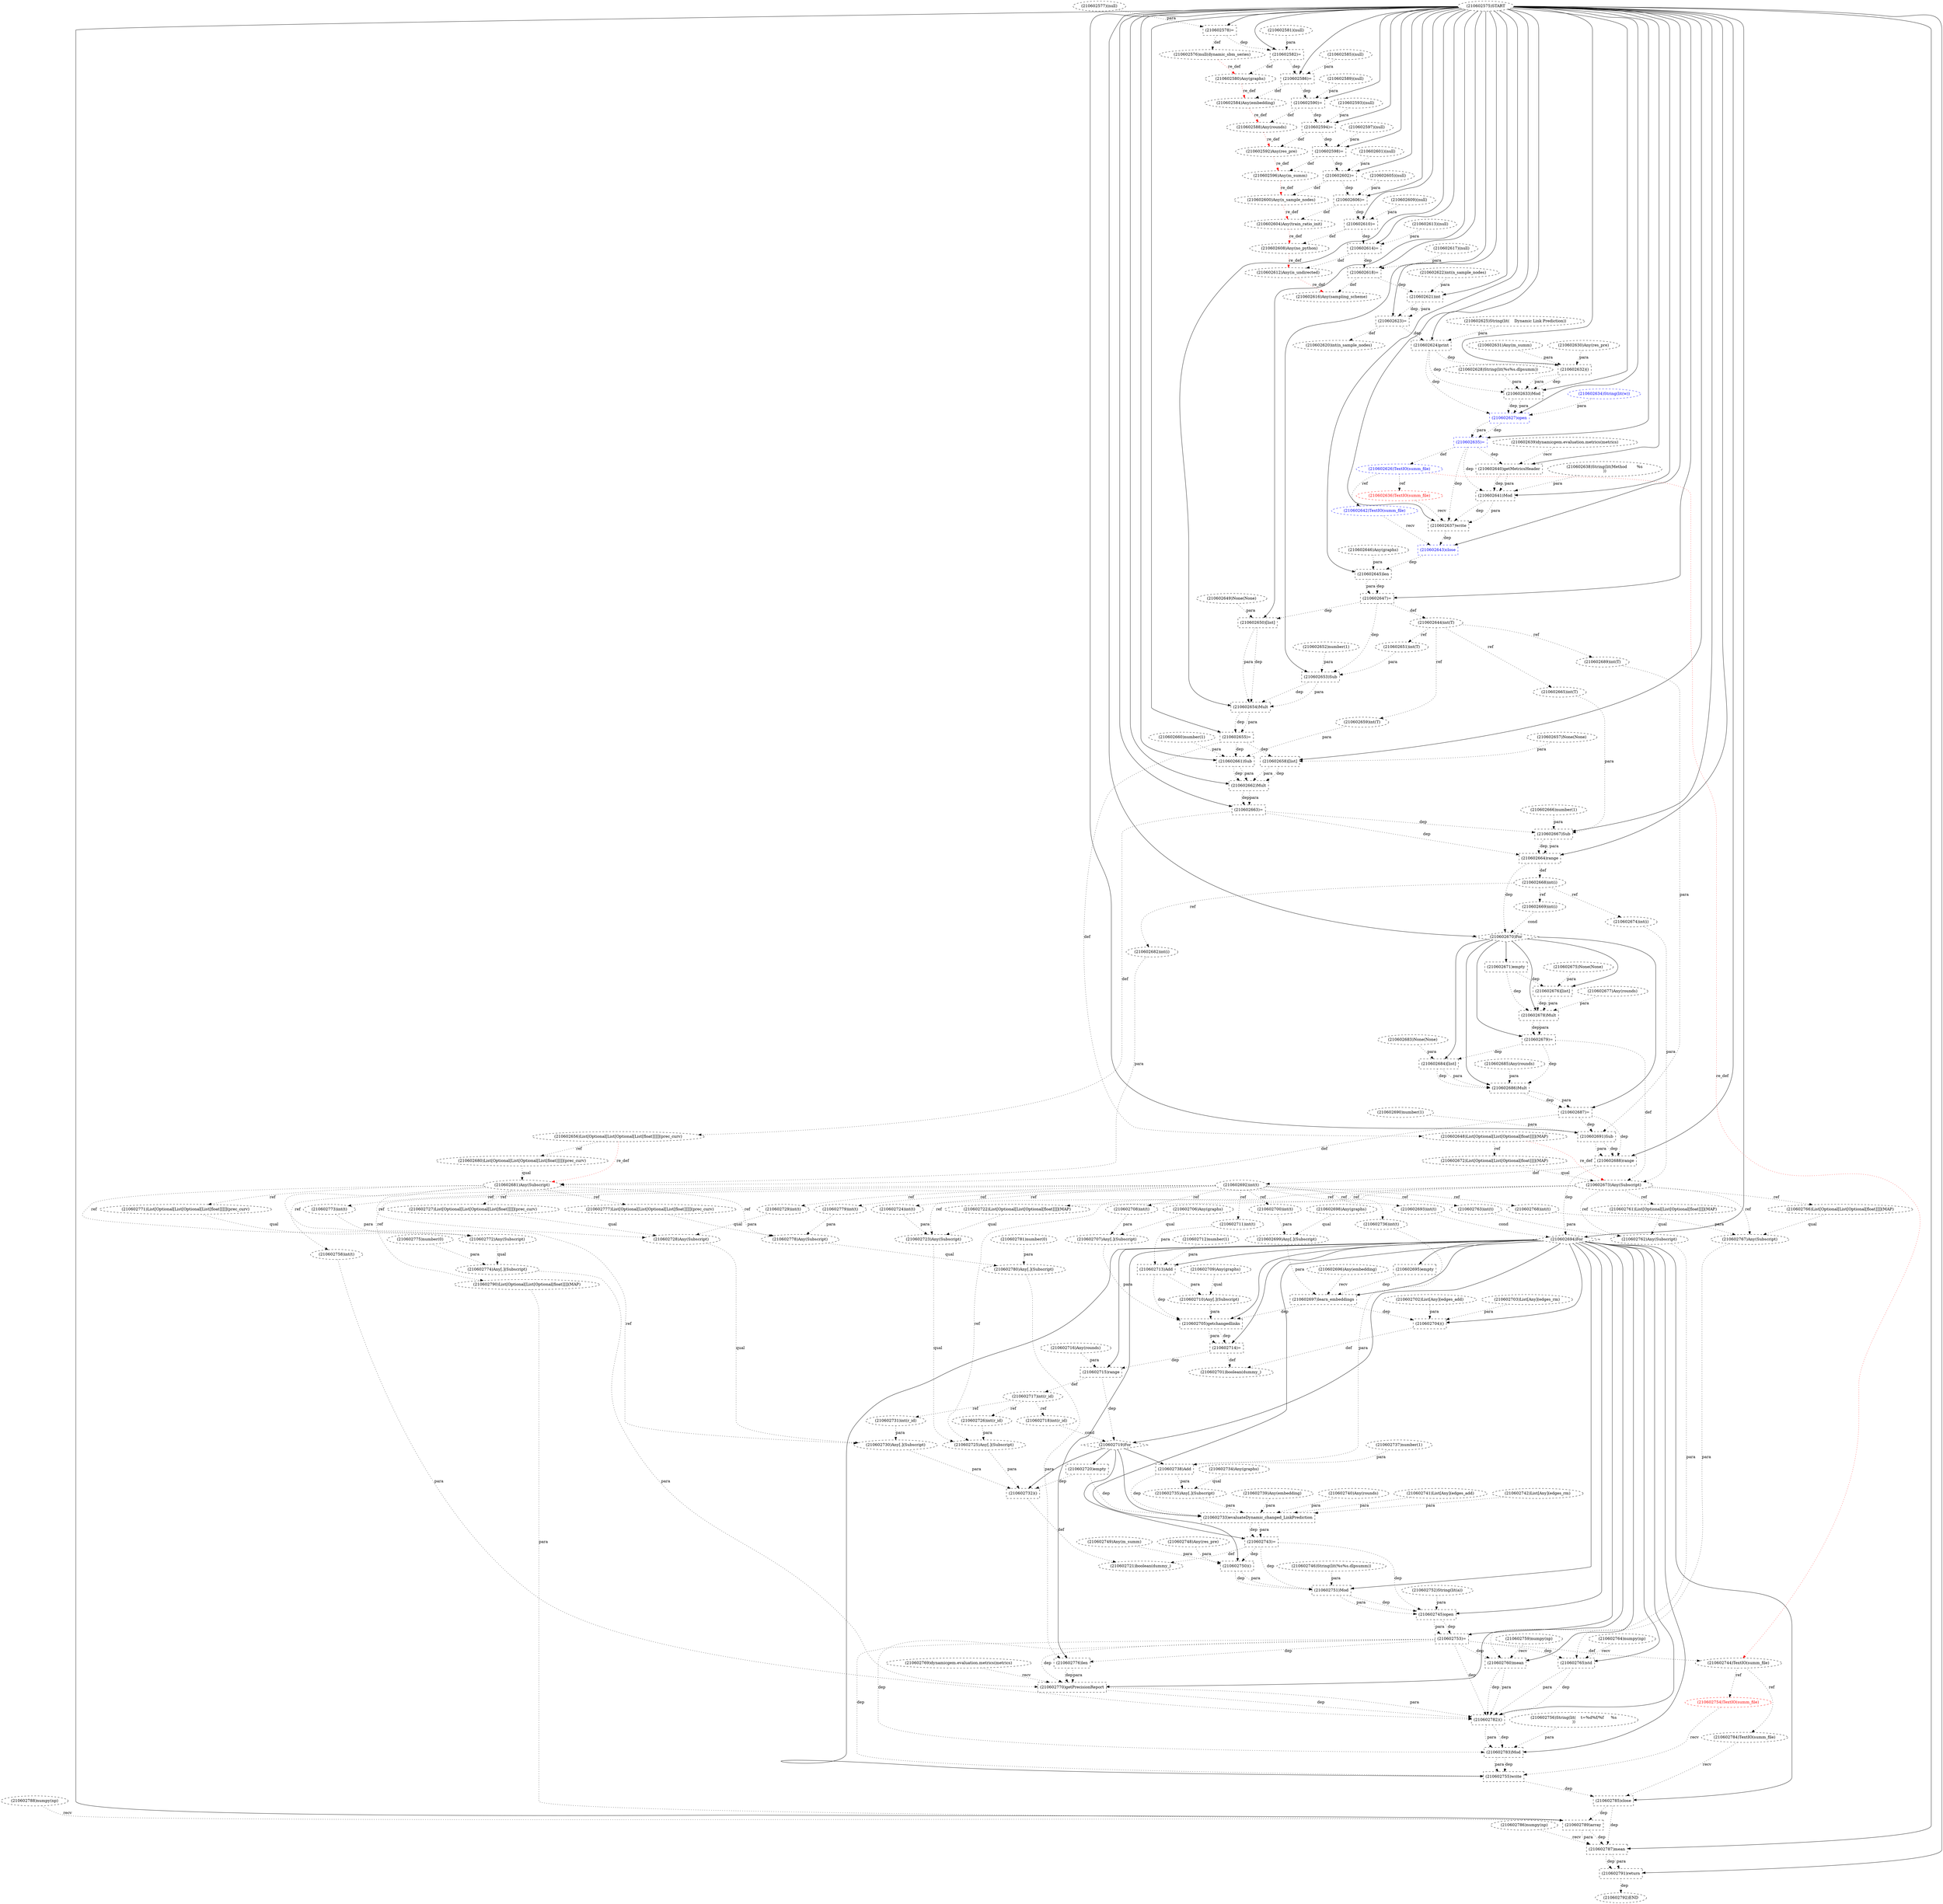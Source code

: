 digraph G {
1 [label="(210602660)number(1)" shape=ellipse style=dashed]
2 [label="(210602773)int(t)" shape=ellipse style=dashed]
3 [label="(210602676)[list]" shape=box style=dashed]
4 [label="(210602643)close" shape=box style=dashed color=blue fontcolor=blue]
5 [label="(210602762)Any(Subscript)" shape=ellipse style=dashed]
6 [label="(210602637)write" shape=box style=dashed]
7 [label="(210602703)List[Any](edges_rm)" shape=ellipse style=dashed]
8 [label="(210602750)()" shape=box style=dashed]
9 [label="(210602623)=" shape=box style=dashed]
10 [label="(210602790)List[Optional[List[Optional[float]]]](MAP)" shape=ellipse style=dashed]
11 [label="(210602606)=" shape=box style=dashed]
12 [label="(210602652)number(1)" shape=ellipse style=dashed]
13 [label="(210602780)Any[.](Subscript)" shape=ellipse style=dashed]
14 [label="(210602665)int(T)" shape=ellipse style=dashed]
15 [label="(210602678)Mult" shape=box style=dashed]
16 [label="(210602642)TextIO(summ_file)" shape=ellipse style=dashed color=blue fontcolor=blue]
17 [label="(210602646)Any(graphs)" shape=ellipse style=dashed]
18 [label="(210602739)Any(embedding)" shape=ellipse style=dashed]
19 [label="(210602657)None(None)" shape=ellipse style=dashed]
20 [label="(210602634)String(lit(w))" shape=ellipse style=dashed color=blue fontcolor=blue]
21 [label="(210602705)getchangedlinks" shape=box style=dashed]
22 [label="(210602704)()" shape=box style=dashed]
23 [label="(210602786)numpy(np)" shape=ellipse style=dashed]
24 [label="(210602688)range" shape=box style=dashed]
25 [label="(210602735)Any[.](Subscript)" shape=ellipse style=dashed]
26 [label="(210602669)int(i)" shape=ellipse style=dashed]
27 [label="(210602724)int(t)" shape=ellipse style=dashed]
28 [label="(210602649)None(None)" shape=ellipse style=dashed]
29 [label="(210602684)[list]" shape=box style=dashed]
30 [label="(210602618)=" shape=box style=dashed]
31 [label="(210602679)=" shape=box style=dashed]
32 [label="(210602742)List[Any](edges_rm)" shape=ellipse style=dashed]
33 [label="(210602752)String(lit(a))" shape=ellipse style=dashed color=black fontcolor=black]
34 [label="(210602768)int(t)" shape=ellipse style=dashed]
35 [label="(210602789)array" shape=box style=dashed]
36 [label="(210602697)learn_embeddings" shape=box style=dashed]
37 [label="(210602655)=" shape=box style=dashed]
38 [label="(210602729)int(t)" shape=ellipse style=dashed]
39 [label="(210602701)boolean(dummy_)" shape=ellipse style=dashed]
40 [label="(210602670)For" shape=diamond style=dashed]
41 [label="(210602601)(null)" shape=ellipse style=dashed]
42 [label="(210602723)Any(Subscript)" shape=ellipse style=dashed]
43 [label="(210602604)Any(train_ratio_init)" shape=ellipse style=dashed]
44 [label="(210602668)int(i)" shape=ellipse style=dashed]
45 [label="(210602721)boolean(dummy_)" shape=ellipse style=dashed]
46 [label="(210602745)open" shape=box style=dashed color=black fontcolor=black]
47 [label="(210602687)=" shape=box style=dashed]
48 [label="(210602715)range" shape=box style=dashed]
49 [label="(210602656)List[Optional[List[Optional[List[float]]]]](prec_curv)" shape=ellipse style=dashed]
50 [label="(210602672)List[Optional[List[Optional[float]]]](MAP)" shape=ellipse style=dashed]
51 [label="(210602662)Mult" shape=box style=dashed]
52 [label="(210602654)Mult" shape=box style=dashed]
53 [label="(210602651)int(T)" shape=ellipse style=dashed]
54 [label="(210602730)Any[.](Subscript)" shape=ellipse style=dashed]
55 [label="(210602788)numpy(np)" shape=ellipse style=dashed]
56 [label="(210602755)write" shape=box style=dashed]
57 [label="(210602622)int(n_sample_nodes)" shape=ellipse style=dashed]
58 [label="(210602675)None(None)" shape=ellipse style=dashed]
59 [label="(210602613)(null)" shape=ellipse style=dashed]
60 [label="(210602696)Any(embedding)" shape=ellipse style=dashed]
61 [label="(210602731)int(r_id)" shape=ellipse style=dashed]
62 [label="(210602685)Any(rounds)" shape=ellipse style=dashed]
63 [label="(210602650)[list]" shape=box style=dashed]
64 [label="(210602785)close" shape=box style=dashed color=black fontcolor=black]
65 [label="(210602713)Add" shape=box style=dashed]
66 [label="(210602582)=" shape=box style=dashed]
67 [label="(210602711)int(t)" shape=ellipse style=dashed]
68 [label="(210602612)Any(is_undirected)" shape=ellipse style=dashed]
69 [label="(210602575)START" style=dashed]
70 [label="(210602754)TextIO(summ_file)" shape=ellipse style=dashed color=red fontcolor=red]
71 [label="(210602683)None(None)" shape=ellipse style=dashed]
72 [label="(210602743)=" shape=box style=dashed]
73 [label="(210602631)Any(m_summ)" shape=ellipse style=dashed]
74 [label="(210602661)Sub" shape=box style=dashed]
75 [label="(210602666)number(1)" shape=ellipse style=dashed]
76 [label="(210602586)=" shape=box style=dashed]
77 [label="(210602593)(null)" shape=ellipse style=dashed]
78 [label="(210602761)List[Optional[List[Optional[float]]]](MAP)" shape=ellipse style=dashed]
79 [label="(210602602)=" shape=box style=dashed]
80 [label="(210602716)Any(rounds)" shape=ellipse style=dashed]
81 [label="(210602674)int(i)" shape=ellipse style=dashed]
82 [label="(210602625)String(lit(	Dynamic Link Prediction))" shape=ellipse style=dashed]
83 [label="(210602624)print" shape=box style=dashed]
84 [label="(210602686)Mult" shape=box style=dashed]
85 [label="(210602738)Add" shape=box style=dashed]
86 [label="(210602690)number(1)" shape=ellipse style=dashed]
87 [label="(210602782)()" shape=box style=dashed]
88 [label="(210602734)Any(graphs)" shape=ellipse style=dashed]
89 [label="(210602617)(null)" shape=ellipse style=dashed]
90 [label="(210602577)(null)" shape=ellipse style=dashed]
91 [label="(210602746)String(lit(%s%s.dlpsumm))" shape=ellipse style=dashed]
92 [label="(210602616)Any(sampling_scheme)" shape=ellipse style=dashed]
93 [label="(210602708)int(t)" shape=ellipse style=dashed]
94 [label="(210602733)evaluateDynamic_changed_LinkPrediction" shape=box style=dashed]
95 [label="(210602610)=" shape=box style=dashed]
96 [label="(210602594)=" shape=box style=dashed]
97 [label="(210602753)=" shape=box style=dashed color=black fontcolor=black]
98 [label="(210602694)For" shape=diamond style=dashed]
99 [label="(210602727)List[Optional[List[Optional[List[float]]]]](prec_curv)" shape=ellipse style=dashed]
100 [label="(210602791)return" shape=box style=dashed]
101 [label="(210602722)List[Optional[List[Optional[float]]]](MAP)" shape=ellipse style=dashed]
102 [label="(210602681)Any(Subscript)" shape=ellipse style=dashed]
103 [label="(210602581)(null)" shape=ellipse style=dashed]
104 [label="(210602717)int(r_id)" shape=ellipse style=dashed]
105 [label="(210602709)Any(graphs)" shape=ellipse style=dashed]
106 [label="(210602718)int(r_id)" shape=ellipse style=dashed]
107 [label="(210602719)For" shape=diamond style=dashed]
108 [label="(210602578)=" shape=box style=dashed]
109 [label="(210602627)open" shape=box style=dashed color=blue fontcolor=blue]
110 [label="(210602667)Sub" shape=box style=dashed]
111 [label="(210602635)=" shape=box style=dashed color=blue fontcolor=blue]
112 [label="(210602725)Any[.](Subscript)" shape=ellipse style=dashed]
113 [label="(210602777)List[Optional[List[Optional[List[float]]]]](prec_curv)" shape=ellipse style=dashed]
114 [label="(210602588)Any(rounds)" shape=ellipse style=dashed]
115 [label="(210602600)Any(n_sample_nodes)" shape=ellipse style=dashed]
116 [label="(210602751)Mod" shape=box style=dashed]
117 [label="(210602689)int(T)" shape=ellipse style=dashed]
118 [label="(210602580)Any(graphs)" shape=ellipse style=dashed]
119 [label="(210602759)numpy(np)" shape=ellipse style=dashed]
120 [label="(210602596)Any(m_summ)" shape=ellipse style=dashed]
121 [label="(210602671)empty" shape=box style=dashed]
122 [label="(210602763)int(t)" shape=ellipse style=dashed]
123 [label="(210602706)Any(graphs)" shape=ellipse style=dashed]
124 [label="(210602605)(null)" shape=ellipse style=dashed]
125 [label="(210602632)()" shape=box style=dashed]
126 [label="(210602726)int(r_id)" shape=ellipse style=dashed]
127 [label="(210602770)getPrecisionReport" shape=box style=dashed]
128 [label="(210602658)[list]" shape=box style=dashed]
129 [label="(210602778)Any(Subscript)" shape=ellipse style=dashed]
130 [label="(210602598)=" shape=box style=dashed]
131 [label="(210602633)Mod" shape=box style=dashed]
132 [label="(210602628)String(lit(%s%s.dlpsumm))" shape=ellipse style=dashed]
133 [label="(210602698)Any(graphs)" shape=ellipse style=dashed]
134 [label="(210602653)Sub" shape=box style=dashed]
135 [label="(210602673)Any(Subscript)" shape=ellipse style=dashed]
136 [label="(210602771)List[Optional[List[Optional[List[float]]]]](prec_curv)" shape=ellipse style=dashed]
137 [label="(210602699)Any[.](Subscript)" shape=ellipse style=dashed]
138 [label="(210602740)Any(rounds)" shape=ellipse style=dashed]
139 [label="(210602589)(null)" shape=ellipse style=dashed]
140 [label="(210602792)END" style=dashed]
141 [label="(210602664)range" shape=box style=dashed]
142 [label="(210602766)List[Optional[List[Optional[float]]]](MAP)" shape=ellipse style=dashed]
143 [label="(210602693)int(t)" shape=ellipse style=dashed]
144 [label="(210602695)empty" shape=box style=dashed]
145 [label="(210602741)List[Any](edges_add)" shape=ellipse style=dashed]
146 [label="(210602621)int" shape=box style=dashed]
147 [label="(210602659)int(T)" shape=ellipse style=dashed]
148 [label="(210602626)TextIO(summ_file)" shape=ellipse style=dashed color=blue fontcolor=blue]
149 [label="(210602774)Any[.](Subscript)" shape=ellipse style=dashed]
150 [label="(210602779)int(t)" shape=ellipse style=dashed]
151 [label="(210602640)getMetricsHeader" shape=box style=dashed]
152 [label="(210602614)=" shape=box style=dashed]
153 [label="(210602609)(null)" shape=ellipse style=dashed]
154 [label="(210602700)int(t)" shape=ellipse style=dashed]
155 [label="(210602644)int(T)" shape=ellipse style=dashed]
156 [label="(210602682)int(i)" shape=ellipse style=dashed]
157 [label="(210602680)List[Optional[List[Optional[List[float]]]]](prec_curv)" shape=ellipse style=dashed]
158 [label="(210602728)Any(Subscript)" shape=ellipse style=dashed]
159 [label="(210602585)(null)" shape=ellipse style=dashed]
160 [label="(210602636)TextIO(summ_file)" shape=ellipse style=dashed color=red fontcolor=red]
161 [label="(210602638)String(lit(Method	%s
))" shape=ellipse style=dashed]
162 [label="(210602765)std" shape=box style=dashed]
163 [label="(210602769)dynamicgem.evaluation.metrics(metrics)" shape=ellipse style=dashed]
164 [label="(210602677)Any(rounds)" shape=ellipse style=dashed]
165 [label="(210602692)int(t)" shape=ellipse style=dashed]
166 [label="(210602756)String(lit(	t=%d%f/%f	%s
))" shape=ellipse style=dashed]
167 [label="(210602645)len" shape=box style=dashed]
168 [label="(210602714)=" shape=box style=dashed]
169 [label="(210602648)List[Optional[List[Optional[float]]]](MAP)" shape=ellipse style=dashed]
170 [label="(210602736)int(t)" shape=ellipse style=dashed]
171 [label="(210602784)TextIO(summ_file)" shape=ellipse style=dashed color=black fontcolor=black]
172 [label="(210602720)empty" shape=box style=dashed]
173 [label="(210602592)Any(res_pre)" shape=ellipse style=dashed]
174 [label="(210602712)number(1)" shape=ellipse style=dashed]
175 [label="(210602772)Any(Subscript)" shape=ellipse style=dashed]
176 [label="(210602760)mean" shape=box style=dashed]
177 [label="(210602787)mean" shape=box style=dashed]
178 [label="(210602744)TextIO(summ_file)" shape=ellipse style=dashed color=black fontcolor=black]
179 [label="(210602647)=" shape=box style=dashed]
180 [label="(210602663)=" shape=box style=dashed]
181 [label="(210602758)int(t)" shape=ellipse style=dashed]
182 [label="(210602737)number(1)" shape=ellipse style=dashed]
183 [label="(210602764)numpy(np)" shape=ellipse style=dashed]
184 [label="(210602639)dynamicgem.evaluation.metrics(metrics)" shape=ellipse style=dashed]
185 [label="(210602732)()" shape=box style=dashed]
186 [label="(210602691)Sub" shape=box style=dashed]
187 [label="(210602710)Any[.](Subscript)" shape=ellipse style=dashed]
188 [label="(210602748)Any(res_pre)" shape=ellipse style=dashed]
189 [label="(210602702)List[Any](edges_add)" shape=ellipse style=dashed]
190 [label="(210602775)number(0)" shape=ellipse style=dashed]
191 [label="(210602781)number(0)" shape=ellipse style=dashed]
192 [label="(210602707)Any[.](Subscript)" shape=ellipse style=dashed]
193 [label="(210602776)len" shape=box style=dashed]
194 [label="(210602584)Any(embedding)" shape=ellipse style=dashed]
195 [label="(210602783)Mod" shape=box style=dashed]
196 [label="(210602576)null(dynamic_sbm_series)" shape=ellipse style=dashed]
197 [label="(210602608)Any(no_python)" shape=ellipse style=dashed]
198 [label="(210602620)int(n_sample_nodes)" shape=ellipse style=dashed]
199 [label="(210602767)Any(Subscript)" shape=ellipse style=dashed]
200 [label="(210602590)=" shape=box style=dashed]
201 [label="(210602749)Any(m_summ)" shape=ellipse style=dashed]
202 [label="(210602597)(null)" shape=ellipse style=dashed]
203 [label="(210602641)Mod" shape=box style=dashed]
204 [label="(210602630)Any(res_pre)" shape=ellipse style=dashed]
165 -> 2 [label="ref" style=dotted];
40 -> 3 [label="" style=solid];
58 -> 3 [label="para" style=dotted];
121 -> 3 [label="dep" style=dotted];
69 -> 4 [label="" style=solid];
16 -> 4 [label="recv" style=dotted];
6 -> 4 [label="dep" style=dotted];
78 -> 5 [label="qual" style=dotted];
122 -> 5 [label="para" style=dotted];
135 -> 5 [label="ref" style=dotted];
69 -> 6 [label="" style=solid];
160 -> 6 [label="recv" style=dotted];
203 -> 6 [label="dep" style=dotted];
203 -> 6 [label="para" style=dotted];
111 -> 6 [label="dep" style=dotted];
98 -> 8 [label="" style=solid];
188 -> 8 [label="para" style=dotted];
201 -> 8 [label="para" style=dotted];
72 -> 8 [label="dep" style=dotted];
69 -> 9 [label="" style=solid];
146 -> 9 [label="dep" style=dotted];
146 -> 9 [label="para" style=dotted];
135 -> 10 [label="ref" style=dotted];
69 -> 11 [label="" style=solid];
124 -> 11 [label="para" style=dotted];
79 -> 11 [label="dep" style=dotted];
129 -> 13 [label="qual" style=dotted];
191 -> 13 [label="para" style=dotted];
155 -> 14 [label="ref" style=dotted];
40 -> 15 [label="" style=solid];
3 -> 15 [label="dep" style=dotted];
3 -> 15 [label="para" style=dotted];
164 -> 15 [label="para" style=dotted];
121 -> 15 [label="dep" style=dotted];
148 -> 16 [label="ref" style=dotted];
98 -> 21 [label="" style=solid];
192 -> 21 [label="para" style=dotted];
65 -> 21 [label="dep" style=dotted];
187 -> 21 [label="para" style=dotted];
36 -> 21 [label="dep" style=dotted];
98 -> 22 [label="" style=solid];
189 -> 22 [label="para" style=dotted];
7 -> 22 [label="para" style=dotted];
36 -> 22 [label="dep" style=dotted];
69 -> 24 [label="" style=solid];
186 -> 24 [label="dep" style=dotted];
186 -> 24 [label="para" style=dotted];
47 -> 24 [label="dep" style=dotted];
88 -> 25 [label="qual" style=dotted];
85 -> 25 [label="para" style=dotted];
44 -> 26 [label="ref" style=dotted];
165 -> 27 [label="ref" style=dotted];
40 -> 29 [label="" style=solid];
71 -> 29 [label="para" style=dotted];
31 -> 29 [label="dep" style=dotted];
69 -> 30 [label="" style=solid];
89 -> 30 [label="para" style=dotted];
152 -> 30 [label="dep" style=dotted];
40 -> 31 [label="" style=solid];
15 -> 31 [label="dep" style=dotted];
15 -> 31 [label="para" style=dotted];
165 -> 34 [label="ref" style=dotted];
69 -> 35 [label="" style=solid];
55 -> 35 [label="recv" style=dotted];
10 -> 35 [label="para" style=dotted];
64 -> 35 [label="dep" style=dotted];
98 -> 36 [label="" style=solid];
60 -> 36 [label="recv" style=dotted];
137 -> 36 [label="para" style=dotted];
144 -> 36 [label="dep" style=dotted];
69 -> 37 [label="" style=solid];
52 -> 37 [label="dep" style=dotted];
52 -> 37 [label="para" style=dotted];
165 -> 38 [label="ref" style=dotted];
22 -> 39 [label="def" style=dotted];
168 -> 39 [label="def" style=dotted];
69 -> 40 [label="" style=solid];
141 -> 40 [label="dep" style=dotted];
26 -> 40 [label="cond" style=dotted];
101 -> 42 [label="qual" style=dotted];
27 -> 42 [label="para" style=dotted];
135 -> 42 [label="ref" style=dotted];
11 -> 43 [label="def" style=dotted];
115 -> 43 [label="re_def" style=dotted color=red];
141 -> 44 [label="def" style=dotted];
185 -> 45 [label="def" style=dotted];
72 -> 45 [label="def" style=dotted];
98 -> 46 [label="" style=solid];
116 -> 46 [label="dep" style=dotted];
116 -> 46 [label="para" style=dotted];
33 -> 46 [label="para" style=dotted];
72 -> 46 [label="dep" style=dotted];
40 -> 47 [label="" style=solid];
84 -> 47 [label="dep" style=dotted];
84 -> 47 [label="para" style=dotted];
98 -> 48 [label="" style=solid];
80 -> 48 [label="para" style=dotted];
168 -> 48 [label="dep" style=dotted];
180 -> 49 [label="def" style=dotted];
169 -> 50 [label="ref" style=dotted];
69 -> 51 [label="" style=solid];
128 -> 51 [label="dep" style=dotted];
128 -> 51 [label="para" style=dotted];
74 -> 51 [label="dep" style=dotted];
74 -> 51 [label="para" style=dotted];
69 -> 52 [label="" style=solid];
63 -> 52 [label="dep" style=dotted];
63 -> 52 [label="para" style=dotted];
134 -> 52 [label="dep" style=dotted];
134 -> 52 [label="para" style=dotted];
155 -> 53 [label="ref" style=dotted];
158 -> 54 [label="qual" style=dotted];
61 -> 54 [label="para" style=dotted];
102 -> 54 [label="ref" style=dotted];
98 -> 56 [label="" style=solid];
70 -> 56 [label="recv" style=dotted];
195 -> 56 [label="dep" style=dotted];
195 -> 56 [label="para" style=dotted];
97 -> 56 [label="dep" style=dotted];
104 -> 61 [label="ref" style=dotted];
69 -> 63 [label="" style=solid];
28 -> 63 [label="para" style=dotted];
179 -> 63 [label="dep" style=dotted];
98 -> 64 [label="" style=solid];
171 -> 64 [label="recv" style=dotted];
56 -> 64 [label="dep" style=dotted];
98 -> 65 [label="" style=solid];
67 -> 65 [label="para" style=dotted];
174 -> 65 [label="para" style=dotted];
69 -> 66 [label="" style=solid];
103 -> 66 [label="para" style=dotted];
108 -> 66 [label="dep" style=dotted];
165 -> 67 [label="ref" style=dotted];
152 -> 68 [label="def" style=dotted];
197 -> 68 [label="re_def" style=dotted color=red];
178 -> 70 [label="ref" style=dotted];
107 -> 72 [label="" style=solid];
94 -> 72 [label="dep" style=dotted];
94 -> 72 [label="para" style=dotted];
69 -> 74 [label="" style=solid];
147 -> 74 [label="para" style=dotted];
1 -> 74 [label="para" style=dotted];
37 -> 74 [label="dep" style=dotted];
69 -> 76 [label="" style=solid];
159 -> 76 [label="para" style=dotted];
66 -> 76 [label="dep" style=dotted];
135 -> 78 [label="ref" style=dotted];
69 -> 79 [label="" style=solid];
41 -> 79 [label="para" style=dotted];
130 -> 79 [label="dep" style=dotted];
44 -> 81 [label="ref" style=dotted];
69 -> 83 [label="" style=solid];
82 -> 83 [label="para" style=dotted];
9 -> 83 [label="dep" style=dotted];
40 -> 84 [label="" style=solid];
29 -> 84 [label="dep" style=dotted];
29 -> 84 [label="para" style=dotted];
62 -> 84 [label="para" style=dotted];
31 -> 84 [label="dep" style=dotted];
107 -> 85 [label="" style=solid];
170 -> 85 [label="para" style=dotted];
182 -> 85 [label="para" style=dotted];
98 -> 87 [label="" style=solid];
181 -> 87 [label="para" style=dotted];
176 -> 87 [label="dep" style=dotted];
176 -> 87 [label="para" style=dotted];
162 -> 87 [label="dep" style=dotted];
162 -> 87 [label="para" style=dotted];
127 -> 87 [label="dep" style=dotted];
127 -> 87 [label="para" style=dotted];
97 -> 87 [label="dep" style=dotted];
30 -> 92 [label="def" style=dotted];
68 -> 92 [label="re_def" style=dotted color=red];
165 -> 93 [label="ref" style=dotted];
107 -> 94 [label="" style=solid];
85 -> 94 [label="dep" style=dotted];
25 -> 94 [label="para" style=dotted];
18 -> 94 [label="para" style=dotted];
138 -> 94 [label="para" style=dotted];
145 -> 94 [label="para" style=dotted];
32 -> 94 [label="para" style=dotted];
172 -> 94 [label="dep" style=dotted];
69 -> 95 [label="" style=solid];
153 -> 95 [label="para" style=dotted];
11 -> 95 [label="dep" style=dotted];
69 -> 96 [label="" style=solid];
77 -> 96 [label="para" style=dotted];
200 -> 96 [label="dep" style=dotted];
98 -> 97 [label="" style=solid];
46 -> 97 [label="dep" style=dotted];
46 -> 97 [label="para" style=dotted];
69 -> 98 [label="" style=solid];
24 -> 98 [label="dep" style=dotted];
143 -> 98 [label="cond" style=dotted];
102 -> 99 [label="ref" style=dotted];
69 -> 100 [label="" style=solid];
177 -> 100 [label="dep" style=dotted];
177 -> 100 [label="para" style=dotted];
135 -> 101 [label="ref" style=dotted];
157 -> 102 [label="qual" style=dotted];
156 -> 102 [label="para" style=dotted];
47 -> 102 [label="def" style=dotted];
49 -> 102 [label="re_def" style=dotted color=red];
48 -> 104 [label="def" style=dotted];
104 -> 106 [label="ref" style=dotted];
98 -> 107 [label="" style=solid];
48 -> 107 [label="dep" style=dotted];
106 -> 107 [label="cond" style=dotted];
69 -> 108 [label="" style=solid];
90 -> 108 [label="para" style=dotted];
69 -> 109 [label="" style=solid];
131 -> 109 [label="dep" style=dotted];
131 -> 109 [label="para" style=dotted];
20 -> 109 [label="para" style=dotted];
83 -> 109 [label="dep" style=dotted];
69 -> 110 [label="" style=solid];
14 -> 110 [label="para" style=dotted];
75 -> 110 [label="para" style=dotted];
180 -> 110 [label="dep" style=dotted];
69 -> 111 [label="" style=solid];
109 -> 111 [label="dep" style=dotted];
109 -> 111 [label="para" style=dotted];
42 -> 112 [label="qual" style=dotted];
126 -> 112 [label="para" style=dotted];
135 -> 112 [label="ref" style=dotted];
102 -> 113 [label="ref" style=dotted];
200 -> 114 [label="def" style=dotted];
194 -> 114 [label="re_def" style=dotted color=red];
79 -> 115 [label="def" style=dotted];
120 -> 115 [label="re_def" style=dotted color=red];
98 -> 116 [label="" style=solid];
91 -> 116 [label="para" style=dotted];
8 -> 116 [label="dep" style=dotted];
8 -> 116 [label="para" style=dotted];
72 -> 116 [label="dep" style=dotted];
155 -> 117 [label="ref" style=dotted];
66 -> 118 [label="def" style=dotted];
196 -> 118 [label="re_def" style=dotted color=red];
130 -> 120 [label="def" style=dotted];
173 -> 120 [label="re_def" style=dotted color=red];
40 -> 121 [label="" style=solid];
165 -> 122 [label="ref" style=dotted];
69 -> 125 [label="" style=solid];
204 -> 125 [label="para" style=dotted];
73 -> 125 [label="para" style=dotted];
83 -> 125 [label="dep" style=dotted];
104 -> 126 [label="ref" style=dotted];
98 -> 127 [label="" style=solid];
163 -> 127 [label="recv" style=dotted];
149 -> 127 [label="para" style=dotted];
193 -> 127 [label="dep" style=dotted];
193 -> 127 [label="para" style=dotted];
97 -> 127 [label="dep" style=dotted];
69 -> 128 [label="" style=solid];
19 -> 128 [label="para" style=dotted];
37 -> 128 [label="dep" style=dotted];
113 -> 129 [label="qual" style=dotted];
150 -> 129 [label="para" style=dotted];
102 -> 129 [label="ref" style=dotted];
69 -> 130 [label="" style=solid];
202 -> 130 [label="para" style=dotted];
96 -> 130 [label="dep" style=dotted];
69 -> 131 [label="" style=solid];
132 -> 131 [label="para" style=dotted];
125 -> 131 [label="dep" style=dotted];
125 -> 131 [label="para" style=dotted];
83 -> 131 [label="dep" style=dotted];
69 -> 134 [label="" style=solid];
53 -> 134 [label="para" style=dotted];
12 -> 134 [label="para" style=dotted];
179 -> 134 [label="dep" style=dotted];
50 -> 135 [label="qual" style=dotted];
81 -> 135 [label="para" style=dotted];
31 -> 135 [label="def" style=dotted];
169 -> 135 [label="re_def" style=dotted color=red];
102 -> 136 [label="ref" style=dotted];
133 -> 137 [label="qual" style=dotted];
154 -> 137 [label="para" style=dotted];
100 -> 140 [label="dep" style=dotted];
69 -> 141 [label="" style=solid];
110 -> 141 [label="dep" style=dotted];
110 -> 141 [label="para" style=dotted];
180 -> 141 [label="dep" style=dotted];
135 -> 142 [label="ref" style=dotted];
165 -> 143 [label="ref" style=dotted];
98 -> 144 [label="" style=solid];
69 -> 146 [label="" style=solid];
57 -> 146 [label="para" style=dotted];
30 -> 146 [label="dep" style=dotted];
155 -> 147 [label="ref" style=dotted];
111 -> 148 [label="def" style=dotted];
175 -> 149 [label="qual" style=dotted];
190 -> 149 [label="para" style=dotted];
165 -> 150 [label="ref" style=dotted];
69 -> 151 [label="" style=solid];
184 -> 151 [label="recv" style=dotted];
111 -> 151 [label="dep" style=dotted];
69 -> 152 [label="" style=solid];
59 -> 152 [label="para" style=dotted];
95 -> 152 [label="dep" style=dotted];
165 -> 154 [label="ref" style=dotted];
179 -> 155 [label="def" style=dotted];
44 -> 156 [label="ref" style=dotted];
49 -> 157 [label="ref" style=dotted];
99 -> 158 [label="qual" style=dotted];
38 -> 158 [label="para" style=dotted];
102 -> 158 [label="ref" style=dotted];
148 -> 160 [label="ref" style=dotted];
98 -> 162 [label="" style=solid];
183 -> 162 [label="recv" style=dotted];
199 -> 162 [label="para" style=dotted];
97 -> 162 [label="dep" style=dotted];
24 -> 165 [label="def" style=dotted];
69 -> 167 [label="" style=solid];
17 -> 167 [label="para" style=dotted];
4 -> 167 [label="dep" style=dotted];
98 -> 168 [label="" style=solid];
21 -> 168 [label="dep" style=dotted];
21 -> 168 [label="para" style=dotted];
37 -> 169 [label="def" style=dotted];
165 -> 170 [label="ref" style=dotted];
178 -> 171 [label="ref" style=dotted];
107 -> 172 [label="" style=solid];
96 -> 173 [label="def" style=dotted];
114 -> 173 [label="re_def" style=dotted color=red];
136 -> 175 [label="qual" style=dotted];
2 -> 175 [label="para" style=dotted];
102 -> 175 [label="ref" style=dotted];
98 -> 176 [label="" style=solid];
119 -> 176 [label="recv" style=dotted];
5 -> 176 [label="para" style=dotted];
97 -> 176 [label="dep" style=dotted];
69 -> 177 [label="" style=solid];
23 -> 177 [label="recv" style=dotted];
35 -> 177 [label="dep" style=dotted];
35 -> 177 [label="para" style=dotted];
64 -> 177 [label="dep" style=dotted];
97 -> 178 [label="def" style=dotted];
148 -> 178 [label="re_def" style=dotted color=red];
69 -> 179 [label="" style=solid];
167 -> 179 [label="dep" style=dotted];
167 -> 179 [label="para" style=dotted];
69 -> 180 [label="" style=solid];
51 -> 180 [label="dep" style=dotted];
51 -> 180 [label="para" style=dotted];
165 -> 181 [label="ref" style=dotted];
107 -> 185 [label="" style=solid];
112 -> 185 [label="para" style=dotted];
54 -> 185 [label="para" style=dotted];
172 -> 185 [label="dep" style=dotted];
69 -> 186 [label="" style=solid];
117 -> 186 [label="para" style=dotted];
86 -> 186 [label="para" style=dotted];
47 -> 186 [label="dep" style=dotted];
105 -> 187 [label="qual" style=dotted];
65 -> 187 [label="para" style=dotted];
123 -> 192 [label="qual" style=dotted];
93 -> 192 [label="para" style=dotted];
98 -> 193 [label="" style=solid];
13 -> 193 [label="para" style=dotted];
97 -> 193 [label="dep" style=dotted];
76 -> 194 [label="def" style=dotted];
118 -> 194 [label="re_def" style=dotted color=red];
98 -> 195 [label="" style=solid];
166 -> 195 [label="para" style=dotted];
87 -> 195 [label="dep" style=dotted];
87 -> 195 [label="para" style=dotted];
97 -> 195 [label="dep" style=dotted];
108 -> 196 [label="def" style=dotted];
95 -> 197 [label="def" style=dotted];
43 -> 197 [label="re_def" style=dotted color=red];
9 -> 198 [label="def" style=dotted];
142 -> 199 [label="qual" style=dotted];
34 -> 199 [label="para" style=dotted];
135 -> 199 [label="ref" style=dotted];
69 -> 200 [label="" style=solid];
139 -> 200 [label="para" style=dotted];
76 -> 200 [label="dep" style=dotted];
69 -> 203 [label="" style=solid];
161 -> 203 [label="para" style=dotted];
151 -> 203 [label="dep" style=dotted];
151 -> 203 [label="para" style=dotted];
111 -> 203 [label="dep" style=dotted];
}